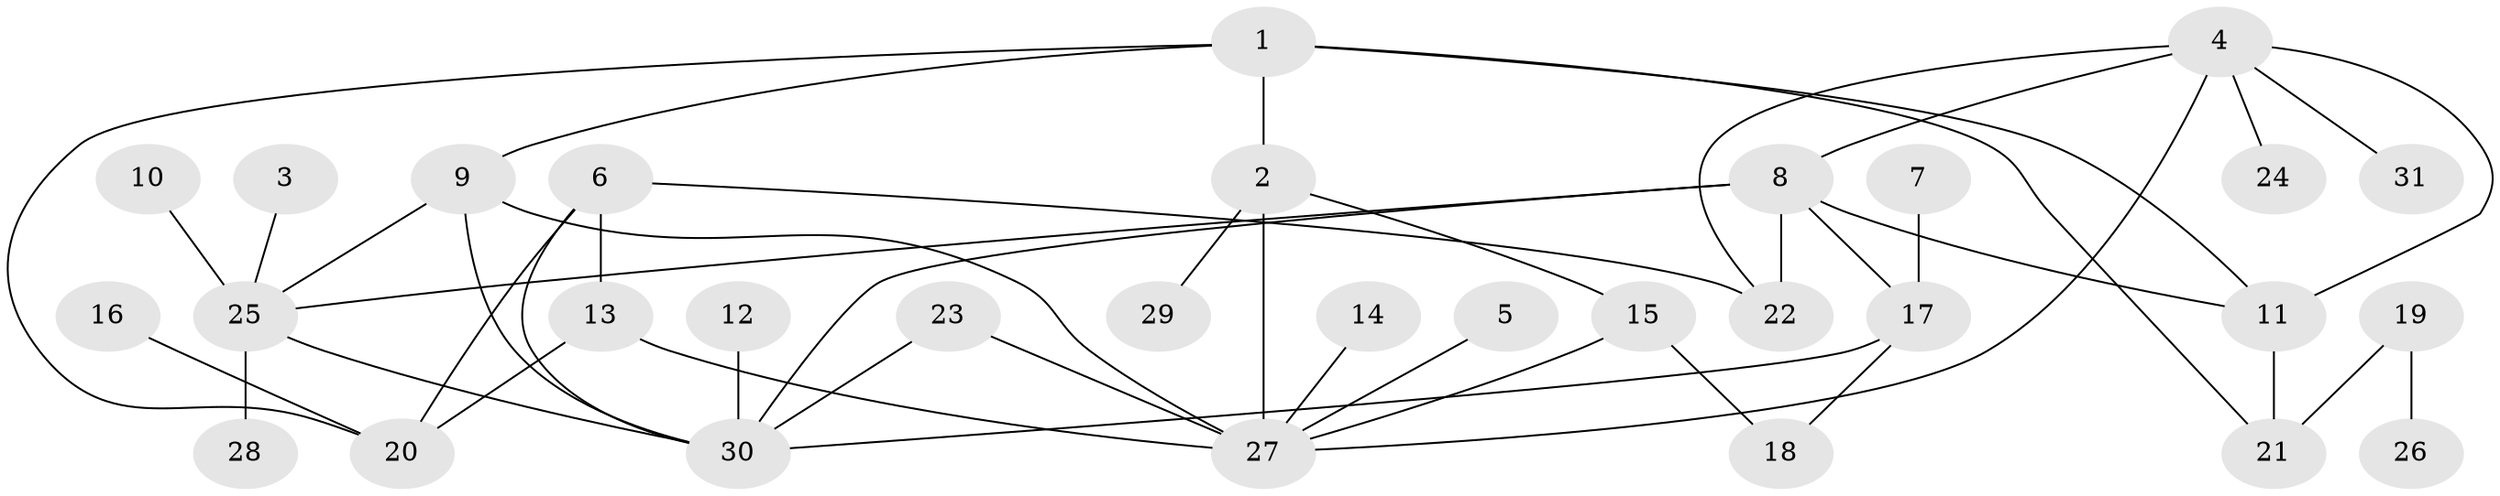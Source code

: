 // original degree distribution, {10: 0.016129032258064516, 4: 0.03225806451612903, 5: 0.08064516129032258, 6: 0.0967741935483871, 8: 0.016129032258064516, 9: 0.016129032258064516, 1: 0.5645161290322581, 2: 0.12903225806451613, 3: 0.04838709677419355}
// Generated by graph-tools (version 1.1) at 2025/02/03/09/25 03:02:32]
// undirected, 31 vertices, 46 edges
graph export_dot {
graph [start="1"]
  node [color=gray90,style=filled];
  1;
  2;
  3;
  4;
  5;
  6;
  7;
  8;
  9;
  10;
  11;
  12;
  13;
  14;
  15;
  16;
  17;
  18;
  19;
  20;
  21;
  22;
  23;
  24;
  25;
  26;
  27;
  28;
  29;
  30;
  31;
  1 -- 2 [weight=1.0];
  1 -- 9 [weight=1.0];
  1 -- 11 [weight=1.0];
  1 -- 20 [weight=1.0];
  1 -- 21 [weight=1.0];
  2 -- 15 [weight=1.0];
  2 -- 27 [weight=1.0];
  2 -- 29 [weight=1.0];
  3 -- 25 [weight=1.0];
  4 -- 8 [weight=1.0];
  4 -- 11 [weight=1.0];
  4 -- 22 [weight=1.0];
  4 -- 24 [weight=1.0];
  4 -- 27 [weight=1.0];
  4 -- 31 [weight=1.0];
  5 -- 27 [weight=1.0];
  6 -- 13 [weight=1.0];
  6 -- 20 [weight=1.0];
  6 -- 22 [weight=1.0];
  6 -- 30 [weight=1.0];
  7 -- 17 [weight=1.0];
  8 -- 11 [weight=1.0];
  8 -- 17 [weight=1.0];
  8 -- 22 [weight=1.0];
  8 -- 25 [weight=1.0];
  8 -- 30 [weight=1.0];
  9 -- 25 [weight=1.0];
  9 -- 27 [weight=2.0];
  9 -- 30 [weight=1.0];
  10 -- 25 [weight=1.0];
  11 -- 21 [weight=1.0];
  12 -- 30 [weight=1.0];
  13 -- 20 [weight=1.0];
  13 -- 27 [weight=1.0];
  14 -- 27 [weight=1.0];
  15 -- 18 [weight=1.0];
  15 -- 27 [weight=1.0];
  16 -- 20 [weight=1.0];
  17 -- 18 [weight=1.0];
  17 -- 30 [weight=1.0];
  19 -- 21 [weight=1.0];
  19 -- 26 [weight=1.0];
  23 -- 27 [weight=1.0];
  23 -- 30 [weight=1.0];
  25 -- 28 [weight=1.0];
  25 -- 30 [weight=1.0];
}

